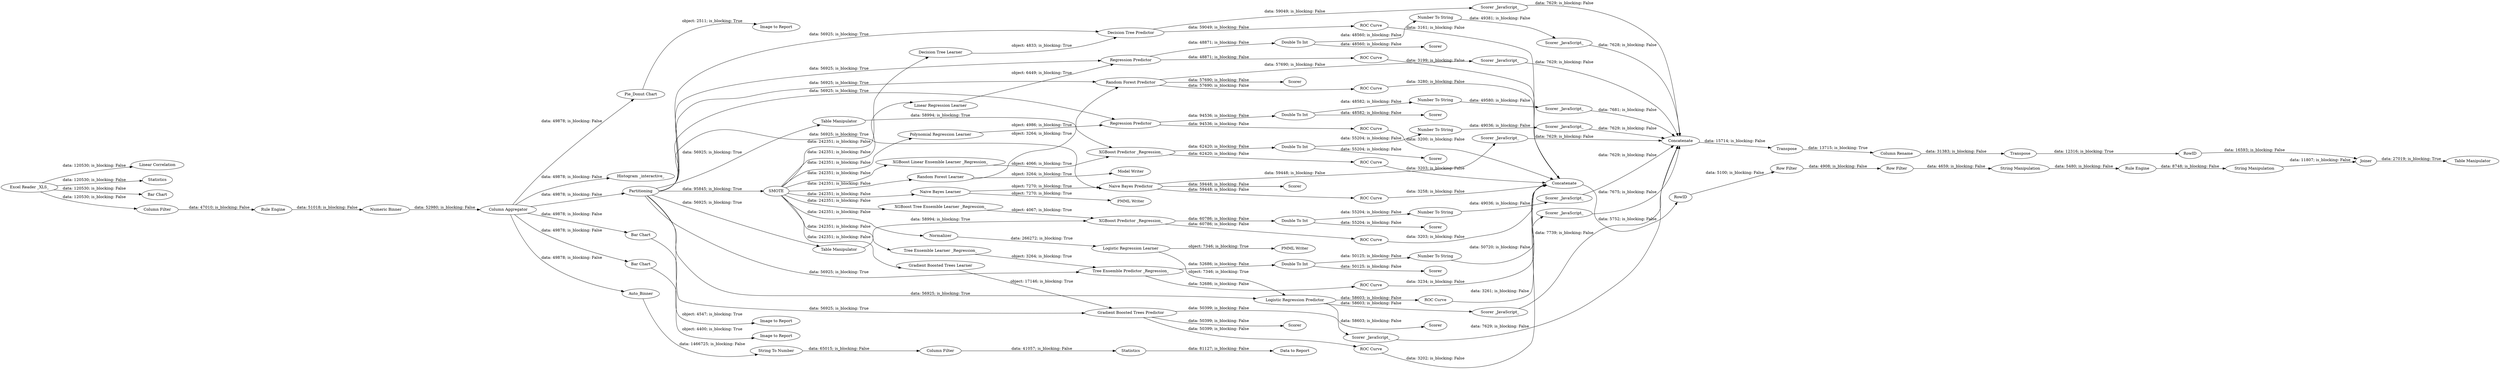 digraph {
	"4317523205914586462_112" [label="ROC Curve"]
	"4317523205914586462_207" [label="PMML Writer"]
	"4317523205914586462_113" [label="ROC Curve"]
	"4317523205914586462_145" [label="XGBoost Predictor _Regression_"]
	"-3375596642439702404_99" [label="String To Number"]
	"4317523205914586462_142" [label="ROC Curve"]
	"4317523205914586462_166" [label=Scorer]
	"4317523205914586462_138" [label="Linear Regression Learner"]
	"4317523205914586462_161" [label="Table Manipulator"]
	"4317523205914586462_111" [label="ROC Curve"]
	"4317523205914586462_182" [label=Transpose]
	"4317523205914586462_188" [label="ROC Curve"]
	"4317523205914586462_102" [label="Random Forest Learner"]
	"4317523205914586462_74" [label="Pie_Donut Chart"]
	"4317523205914586462_150" [label=Scorer]
	"4317523205914586462_170" [label="Scorer _JavaScript_"]
	"4317523205914586462_137" [label="ROC Curve"]
	"4317523205914586462_18" [label="Histogram _interactive_"]
	"4317523205914586462_189" [label=Concatenate]
	"4317523205914586462_175" [label="Scorer _JavaScript_"]
	"4317523205914586462_128" [label="Naive Bayes Predictor"]
	"4317523205914586462_195" [label="Row Filter"]
	"4317523205914586462_130" [label="Rule Engine"]
	"4317523205914586462_95" [label="ROC Curve"]
	"4317523205914586462_8" [label="Excel Reader _XLS_"]
	"4317523205914586462_4" [label=Partitioning]
	"4317523205914586462_106" [label="Gradient Boosted Trees Predictor"]
	"4317523205914586462_35" [label=SMOTE]
	"4317523205914586462_205" [label="Linear Correlation"]
	"4317523205914586462_34" [label=Statistics]
	"4317523205914586462_160" [label=Scorer]
	"4317523205914586462_152" [label=Scorer]
	"4317523205914586462_180" [label="Number To String"]
	"4317523205914586462_171" [label="Scorer _JavaScript_"]
	"-3375596642439702404_98" [label="Column Filter"]
	"4317523205914586462_77" [label="Bar Chart"]
	"4317523205914586462_78" [label="Image to Report"]
	"4317523205914586462_176" [label="Number To String"]
	"4317523205914586462_186" [label="Decision Tree Predictor"]
	"4317523205914586462_110" [label="Column Aggregator"]
	"4317523205914586462_48" [label="Image to Report"]
	"4317523205914586462_75" [label="Bar Chart"]
	"4317523205914586462_46" [label="Data to Report"]
	"4317523205914586462_108" [label=Statistics]
	"4317523205914586462_153" [label=Normalizer]
	"4317523205914586462_165" [label="Double To Int"]
	"4317523205914586462_140" [label="Regression Predictor"]
	"4317523205914586462_144" [label="XGBoost Linear Ensemble Learner _Regression_"]
	"4317523205914586462_173" [label="Scorer _JavaScript_"]
	"4317523205914586462_135" [label="Tree Ensemble Learner _Regression_"]
	"4317523205914586462_167" [label="Scorer _JavaScript_"]
	"4317523205914586462_181" [label=Concatenate]
	"4317523205914586462_101" [label="Gradient Boosted Trees Learner"]
	"4317523205914586462_199" [label="Rule Engine"]
	"4317523205914586462_149" [label="XGBoost Predictor _Regression_"]
	"4317523205914586462_194" [label="Row Filter"]
	"4317523205914586462_202" [label=RowID]
	"4317523205914586462_179" [label="Number To String"]
	"4317523205914586462_187" [label="Scorer _JavaScript_"]
	"4317523205914586462_162" [label="Double To Int"]
	"4317523205914586462_143" [label="Regression Predictor"]
	"4317523205914586462_168" [label="Scorer _JavaScript_"]
	"4317523205914586462_158" [label=Scorer]
	"4317523205914586462_184" [label=Transpose]
	"4317523205914586462_147" [label="ROC Curve"]
	"4317523205914586462_39" [label="Logistic Regression Predictor"]
	"4317523205914586462_172" [label="Scorer _JavaScript_"]
	"4317523205914586462_200" [label="String Manipulation"]
	"4317523205914586462_155" [label="Double To Int"]
	"4317523205914586462_146" [label="XGBoost Tree Ensemble Learner _Regression_"]
	"4317523205914586462_206" [label="Model Writer"]
	"4317523205914586462_169" [label="Scorer _JavaScript_"]
	"4317523205914586462_156" [label=Scorer]
	"4317523205914586462_141" [label="ROC Curve"]
	"4317523205914586462_178" [label="Number To String"]
	"4317523205914586462_201" [label=Joiner]
	"4317523205914586462_157" [label="Double To Int"]
	"4317523205914586462_136" [label="Tree Ensemble Predictor _Regression_"]
	"4317523205914586462_104" [label="Naive Bayes Learner"]
	"4317523205914586462_159" [label="Double To Int"]
	"4317523205914586462_154" [label=Scorer]
	"4317523205914586462_193" [label=RowID]
	"4317523205914586462_183" [label="Column Rename"]
	"-3375596642439702404_97" [label=Auto_Binner]
	"4317523205914586462_76" [label="Image to Report"]
	"4317523205914586462_204" [label="Table Manipulator"]
	"4317523205914586462_208" [label="PMML Writer"]
	"4317523205914586462_134" [label="Bar Chart"]
	"4317523205914586462_174" [label="Scorer _JavaScript_"]
	"4317523205914586462_103" [label="Random Forest Predictor"]
	"4317523205914586462_177" [label="Number To String"]
	"4317523205914586462_139" [label="Polynomial Regression Learner"]
	"4317523205914586462_164" [label="Table Manipulator"]
	"4317523205914586462_185" [label="Decision Tree Learner"]
	"4317523205914586462_198" [label="String Manipulation"]
	"4317523205914586462_148" [label="ROC Curve"]
	"4317523205914586462_151" [label=Scorer]
	"4317523205914586462_38" [label="Logistic Regression Learner"]
	"4317523205914586462_163" [label=Scorer]
	"4317523205914586462_14" [label="Column Filter"]
	"4317523205914586462_109" [label="Numeric Binner"]
	"4317523205914586462_178" -> "4317523205914586462_173" [label="data: 49580; is_blocking: False"]
	"4317523205914586462_201" -> "4317523205914586462_204" [label="data: 27019; is_blocking: True"]
	"4317523205914586462_38" -> "4317523205914586462_39" [label="object: 7346; is_blocking: True"]
	"4317523205914586462_35" -> "4317523205914586462_135" [label="data: 242351; is_blocking: False"]
	"4317523205914586462_167" -> "4317523205914586462_181" [label="data: 7629; is_blocking: False"]
	"4317523205914586462_183" -> "4317523205914586462_184" [label="data: 31383; is_blocking: False"]
	"4317523205914586462_8" -> "4317523205914586462_205" [label="data: 120530; is_blocking: False"]
	"4317523205914586462_182" -> "4317523205914586462_183" [label="data: 13715; is_blocking: True"]
	"4317523205914586462_194" -> "4317523205914586462_195" [label="data: 4908; is_blocking: False"]
	"4317523205914586462_4" -> "4317523205914586462_128" [label="data: 56925; is_blocking: True"]
	"4317523205914586462_145" -> "4317523205914586462_147" [label="data: 62420; is_blocking: False"]
	"4317523205914586462_164" -> "4317523205914586462_149" [label="data: 58994; is_blocking: True"]
	"4317523205914586462_146" -> "4317523205914586462_149" [label="object: 4067; is_blocking: True"]
	"4317523205914586462_145" -> "4317523205914586462_162" [label="data: 62420; is_blocking: False"]
	"4317523205914586462_103" -> "4317523205914586462_151" [label="data: 57690; is_blocking: False"]
	"4317523205914586462_155" -> "4317523205914586462_156" [label="data: 50125; is_blocking: False"]
	"4317523205914586462_110" -> "4317523205914586462_4" [label="data: 49878; is_blocking: False"]
	"-3375596642439702404_98" -> "4317523205914586462_34" [label="data: 41057; is_blocking: False"]
	"4317523205914586462_75" -> "4317523205914586462_76" [label="object: 4400; is_blocking: True"]
	"4317523205914586462_106" -> "4317523205914586462_154" [label="data: 50399; is_blocking: False"]
	"4317523205914586462_35" -> "4317523205914586462_102" [label="data: 242351; is_blocking: False"]
	"4317523205914586462_198" -> "4317523205914586462_199" [label="data: 5480; is_blocking: False"]
	"4317523205914586462_4" -> "4317523205914586462_164" [label="data: 56925; is_blocking: True"]
	"4317523205914586462_162" -> "4317523205914586462_179" [label="data: 55204; is_blocking: False"]
	"4317523205914586462_106" -> "4317523205914586462_95" [label="data: 50399; is_blocking: False"]
	"4317523205914586462_110" -> "4317523205914586462_18" [label="data: 49878; is_blocking: False"]
	"4317523205914586462_187" -> "4317523205914586462_181" [label="data: 7629; is_blocking: False"]
	"4317523205914586462_103" -> "4317523205914586462_167" [label="data: 57690; is_blocking: False"]
	"4317523205914586462_148" -> "4317523205914586462_189" [label="data: 3203; is_blocking: False"]
	"4317523205914586462_202" -> "4317523205914586462_201" [label="data: 16593; is_blocking: False"]
	"4317523205914586462_142" -> "4317523205914586462_189" [label="data: 3200; is_blocking: False"]
	"4317523205914586462_180" -> "4317523205914586462_175" [label="data: 49036; is_blocking: False"]
	"4317523205914586462_144" -> "4317523205914586462_145" [label="object: 4066; is_blocking: True"]
	"4317523205914586462_157" -> "4317523205914586462_158" [label="data: 48560; is_blocking: False"]
	"4317523205914586462_35" -> "4317523205914586462_101" [label="data: 242351; is_blocking: False"]
	"4317523205914586462_35" -> "4317523205914586462_139" [label="data: 242351; is_blocking: False"]
	"4317523205914586462_189" -> "4317523205914586462_193" [label="data: 5752; is_blocking: False"]
	"4317523205914586462_168" -> "4317523205914586462_181" [label="data: 7739; is_blocking: False"]
	"4317523205914586462_147" -> "4317523205914586462_189" [label="data: 3203; is_blocking: False"]
	"4317523205914586462_35" -> "4317523205914586462_138" [label="data: 242351; is_blocking: False"]
	"4317523205914586462_39" -> "4317523205914586462_112" [label="data: 58603; is_blocking: False"]
	"4317523205914586462_103" -> "4317523205914586462_111" [label="data: 57690; is_blocking: False"]
	"4317523205914586462_181" -> "4317523205914586462_182" [label="data: 15714; is_blocking: False"]
	"4317523205914586462_4" -> "4317523205914586462_39" [label="data: 56925; is_blocking: True"]
	"4317523205914586462_74" -> "4317523205914586462_48" [label="object: 2511; is_blocking: True"]
	"4317523205914586462_102" -> "4317523205914586462_103" [label="object: 3264; is_blocking: True"]
	"4317523205914586462_135" -> "4317523205914586462_136" [label="object: 3264; is_blocking: True"]
	"4317523205914586462_139" -> "4317523205914586462_143" [label="object: 4986; is_blocking: True"]
	"-3375596642439702404_99" -> "-3375596642439702404_98" [label="data: 65015; is_blocking: False"]
	"4317523205914586462_186" -> "4317523205914586462_188" [label="data: 59049; is_blocking: False"]
	"4317523205914586462_169" -> "4317523205914586462_181" [label="data: 7629; is_blocking: False"]
	"4317523205914586462_35" -> "4317523205914586462_153" [label="data: 242351; is_blocking: False"]
	"4317523205914586462_200" -> "4317523205914586462_201" [label="data: 11807; is_blocking: False"]
	"4317523205914586462_193" -> "4317523205914586462_194" [label="data: 5100; is_blocking: False"]
	"4317523205914586462_170" -> "4317523205914586462_181" [label="data: 7629; is_blocking: False"]
	"4317523205914586462_149" -> "4317523205914586462_148" [label="data: 60786; is_blocking: False"]
	"4317523205914586462_109" -> "4317523205914586462_110" [label="data: 52980; is_blocking: False"]
	"4317523205914586462_4" -> "4317523205914586462_35" [label="data: 95845; is_blocking: True"]
	"4317523205914586462_155" -> "4317523205914586462_176" [label="data: 50125; is_blocking: False"]
	"4317523205914586462_4" -> "4317523205914586462_106" [label="data: 56925; is_blocking: True"]
	"4317523205914586462_143" -> "4317523205914586462_159" [label="data: 94536; is_blocking: False"]
	"4317523205914586462_176" -> "4317523205914586462_171" [label="data: 50720; is_blocking: False"]
	"4317523205914586462_165" -> "4317523205914586462_180" [label="data: 55204; is_blocking: False"]
	"4317523205914586462_136" -> "4317523205914586462_137" [label="data: 52686; is_blocking: False"]
	"4317523205914586462_159" -> "4317523205914586462_160" [label="data: 48582; is_blocking: False"]
	"4317523205914586462_112" -> "4317523205914586462_189" [label="data: 3261; is_blocking: False"]
	"4317523205914586462_137" -> "4317523205914586462_189" [label="data: 3234; is_blocking: False"]
	"4317523205914586462_4" -> "4317523205914586462_140" [label="data: 56925; is_blocking: True"]
	"4317523205914586462_14" -> "4317523205914586462_130" [label="data: 47010; is_blocking: False"]
	"4317523205914586462_38" -> "4317523205914586462_207" [label="object: 7346; is_blocking: True"]
	"4317523205914586462_110" -> "4317523205914586462_74" [label="data: 49878; is_blocking: False"]
	"-3375596642439702404_97" -> "-3375596642439702404_99" [label="data: 1466725; is_blocking: False"]
	"4317523205914586462_173" -> "4317523205914586462_181" [label="data: 7681; is_blocking: False"]
	"4317523205914586462_35" -> "4317523205914586462_144" [label="data: 242351; is_blocking: False"]
	"4317523205914586462_185" -> "4317523205914586462_186" [label="object: 4833; is_blocking: True"]
	"4317523205914586462_143" -> "4317523205914586462_142" [label="data: 94536; is_blocking: False"]
	"4317523205914586462_101" -> "4317523205914586462_106" [label="object: 17146; is_blocking: True"]
	"4317523205914586462_4" -> "4317523205914586462_186" [label="data: 56925; is_blocking: True"]
	"4317523205914586462_174" -> "4317523205914586462_181" [label="data: 7629; is_blocking: False"]
	"4317523205914586462_165" -> "4317523205914586462_166" [label="data: 55204; is_blocking: False"]
	"4317523205914586462_157" -> "4317523205914586462_177" [label="data: 48560; is_blocking: False"]
	"4317523205914586462_39" -> "4317523205914586462_152" [label="data: 58603; is_blocking: False"]
	"4317523205914586462_199" -> "4317523205914586462_200" [label="data: 8748; is_blocking: False"]
	"4317523205914586462_159" -> "4317523205914586462_178" [label="data: 48582; is_blocking: False"]
	"4317523205914586462_8" -> "4317523205914586462_14" [label="data: 120530; is_blocking: False"]
	"4317523205914586462_111" -> "4317523205914586462_189" [label="data: 3280; is_blocking: False"]
	"4317523205914586462_113" -> "4317523205914586462_189" [label="data: 3258; is_blocking: False"]
	"4317523205914586462_172" -> "4317523205914586462_181" [label="data: 7628; is_blocking: False"]
	"4317523205914586462_162" -> "4317523205914586462_163" [label="data: 55204; is_blocking: False"]
	"4317523205914586462_8" -> "4317523205914586462_108" [label="data: 120530; is_blocking: False"]
	"4317523205914586462_136" -> "4317523205914586462_155" [label="data: 52686; is_blocking: False"]
	"4317523205914586462_153" -> "4317523205914586462_38" [label="data: 266272; is_blocking: True"]
	"4317523205914586462_195" -> "4317523205914586462_198" [label="data: 4659; is_blocking: False"]
	"4317523205914586462_4" -> "4317523205914586462_136" [label="data: 56925; is_blocking: True"]
	"4317523205914586462_104" -> "4317523205914586462_128" [label="object: 7270; is_blocking: True"]
	"4317523205914586462_188" -> "4317523205914586462_189" [label="data: 3161; is_blocking: False"]
	"4317523205914586462_140" -> "4317523205914586462_157" [label="data: 48871; is_blocking: False"]
	"4317523205914586462_4" -> "4317523205914586462_143" [label="data: 56925; is_blocking: True"]
	"4317523205914586462_161" -> "4317523205914586462_145" [label="data: 58994; is_blocking: True"]
	"4317523205914586462_175" -> "4317523205914586462_181" [label="data: 7629; is_blocking: False"]
	"4317523205914586462_171" -> "4317523205914586462_181" [label="data: 7675; is_blocking: False"]
	"4317523205914586462_34" -> "4317523205914586462_46" [label="data: 81127; is_blocking: False"]
	"4317523205914586462_95" -> "4317523205914586462_189" [label="data: 3202; is_blocking: False"]
	"4317523205914586462_104" -> "4317523205914586462_208" [label="object: 7270; is_blocking: True"]
	"4317523205914586462_186" -> "4317523205914586462_187" [label="data: 59049; is_blocking: False"]
	"4317523205914586462_35" -> "4317523205914586462_104" [label="data: 242351; is_blocking: False"]
	"4317523205914586462_77" -> "4317523205914586462_78" [label="object: 4547; is_blocking: True"]
	"4317523205914586462_110" -> "-3375596642439702404_97" [label="data: 49878; is_blocking: False"]
	"4317523205914586462_39" -> "4317523205914586462_168" [label="data: 58603; is_blocking: False"]
	"4317523205914586462_140" -> "4317523205914586462_141" [label="data: 48871; is_blocking: False"]
	"4317523205914586462_102" -> "4317523205914586462_206" [label="object: 3264; is_blocking: True"]
	"4317523205914586462_110" -> "4317523205914586462_77" [label="data: 49878; is_blocking: False"]
	"4317523205914586462_128" -> "4317523205914586462_113" [label="data: 59448; is_blocking: False"]
	"4317523205914586462_149" -> "4317523205914586462_165" [label="data: 60786; is_blocking: False"]
	"4317523205914586462_130" -> "4317523205914586462_109" [label="data: 51018; is_blocking: False"]
	"4317523205914586462_138" -> "4317523205914586462_140" [label="object: 6449; is_blocking: True"]
	"4317523205914586462_35" -> "4317523205914586462_146" [label="data: 242351; is_blocking: False"]
	"4317523205914586462_4" -> "4317523205914586462_161" [label="data: 56925; is_blocking: True"]
	"4317523205914586462_110" -> "4317523205914586462_75" [label="data: 49878; is_blocking: False"]
	"4317523205914586462_35" -> "4317523205914586462_185" [label="data: 242351; is_blocking: False"]
	"4317523205914586462_179" -> "4317523205914586462_174" [label="data: 49036; is_blocking: False"]
	"4317523205914586462_8" -> "4317523205914586462_134" [label="data: 120530; is_blocking: False"]
	"4317523205914586462_177" -> "4317523205914586462_172" [label="data: 49381; is_blocking: False"]
	"4317523205914586462_128" -> "4317523205914586462_169" [label="data: 59448; is_blocking: False"]
	"4317523205914586462_4" -> "4317523205914586462_103" [label="data: 56925; is_blocking: True"]
	"4317523205914586462_184" -> "4317523205914586462_202" [label="data: 12316; is_blocking: True"]
	"4317523205914586462_106" -> "4317523205914586462_170" [label="data: 50399; is_blocking: False"]
	"4317523205914586462_128" -> "4317523205914586462_150" [label="data: 59448; is_blocking: False"]
	"4317523205914586462_141" -> "4317523205914586462_189" [label="data: 3199; is_blocking: False"]
	rankdir=LR
}
